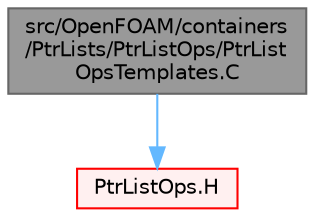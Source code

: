 digraph "src/OpenFOAM/containers/PtrLists/PtrListOps/PtrListOpsTemplates.C"
{
 // LATEX_PDF_SIZE
  bgcolor="transparent";
  edge [fontname=Helvetica,fontsize=10,labelfontname=Helvetica,labelfontsize=10];
  node [fontname=Helvetica,fontsize=10,shape=box,height=0.2,width=0.4];
  Node1 [id="Node000001",label="src/OpenFOAM/containers\l/PtrLists/PtrListOps/PtrList\lOpsTemplates.C",height=0.2,width=0.4,color="gray40", fillcolor="grey60", style="filled", fontcolor="black",tooltip=" "];
  Node1 -> Node2 [id="edge1_Node000001_Node000002",color="steelblue1",style="solid",tooltip=" "];
  Node2 [id="Node000002",label="PtrListOps.H",height=0.2,width=0.4,color="red", fillcolor="#FFF0F0", style="filled",URL="$PtrListOps_8H.html",tooltip="Functions to operate on Pointer Lists."];
}
